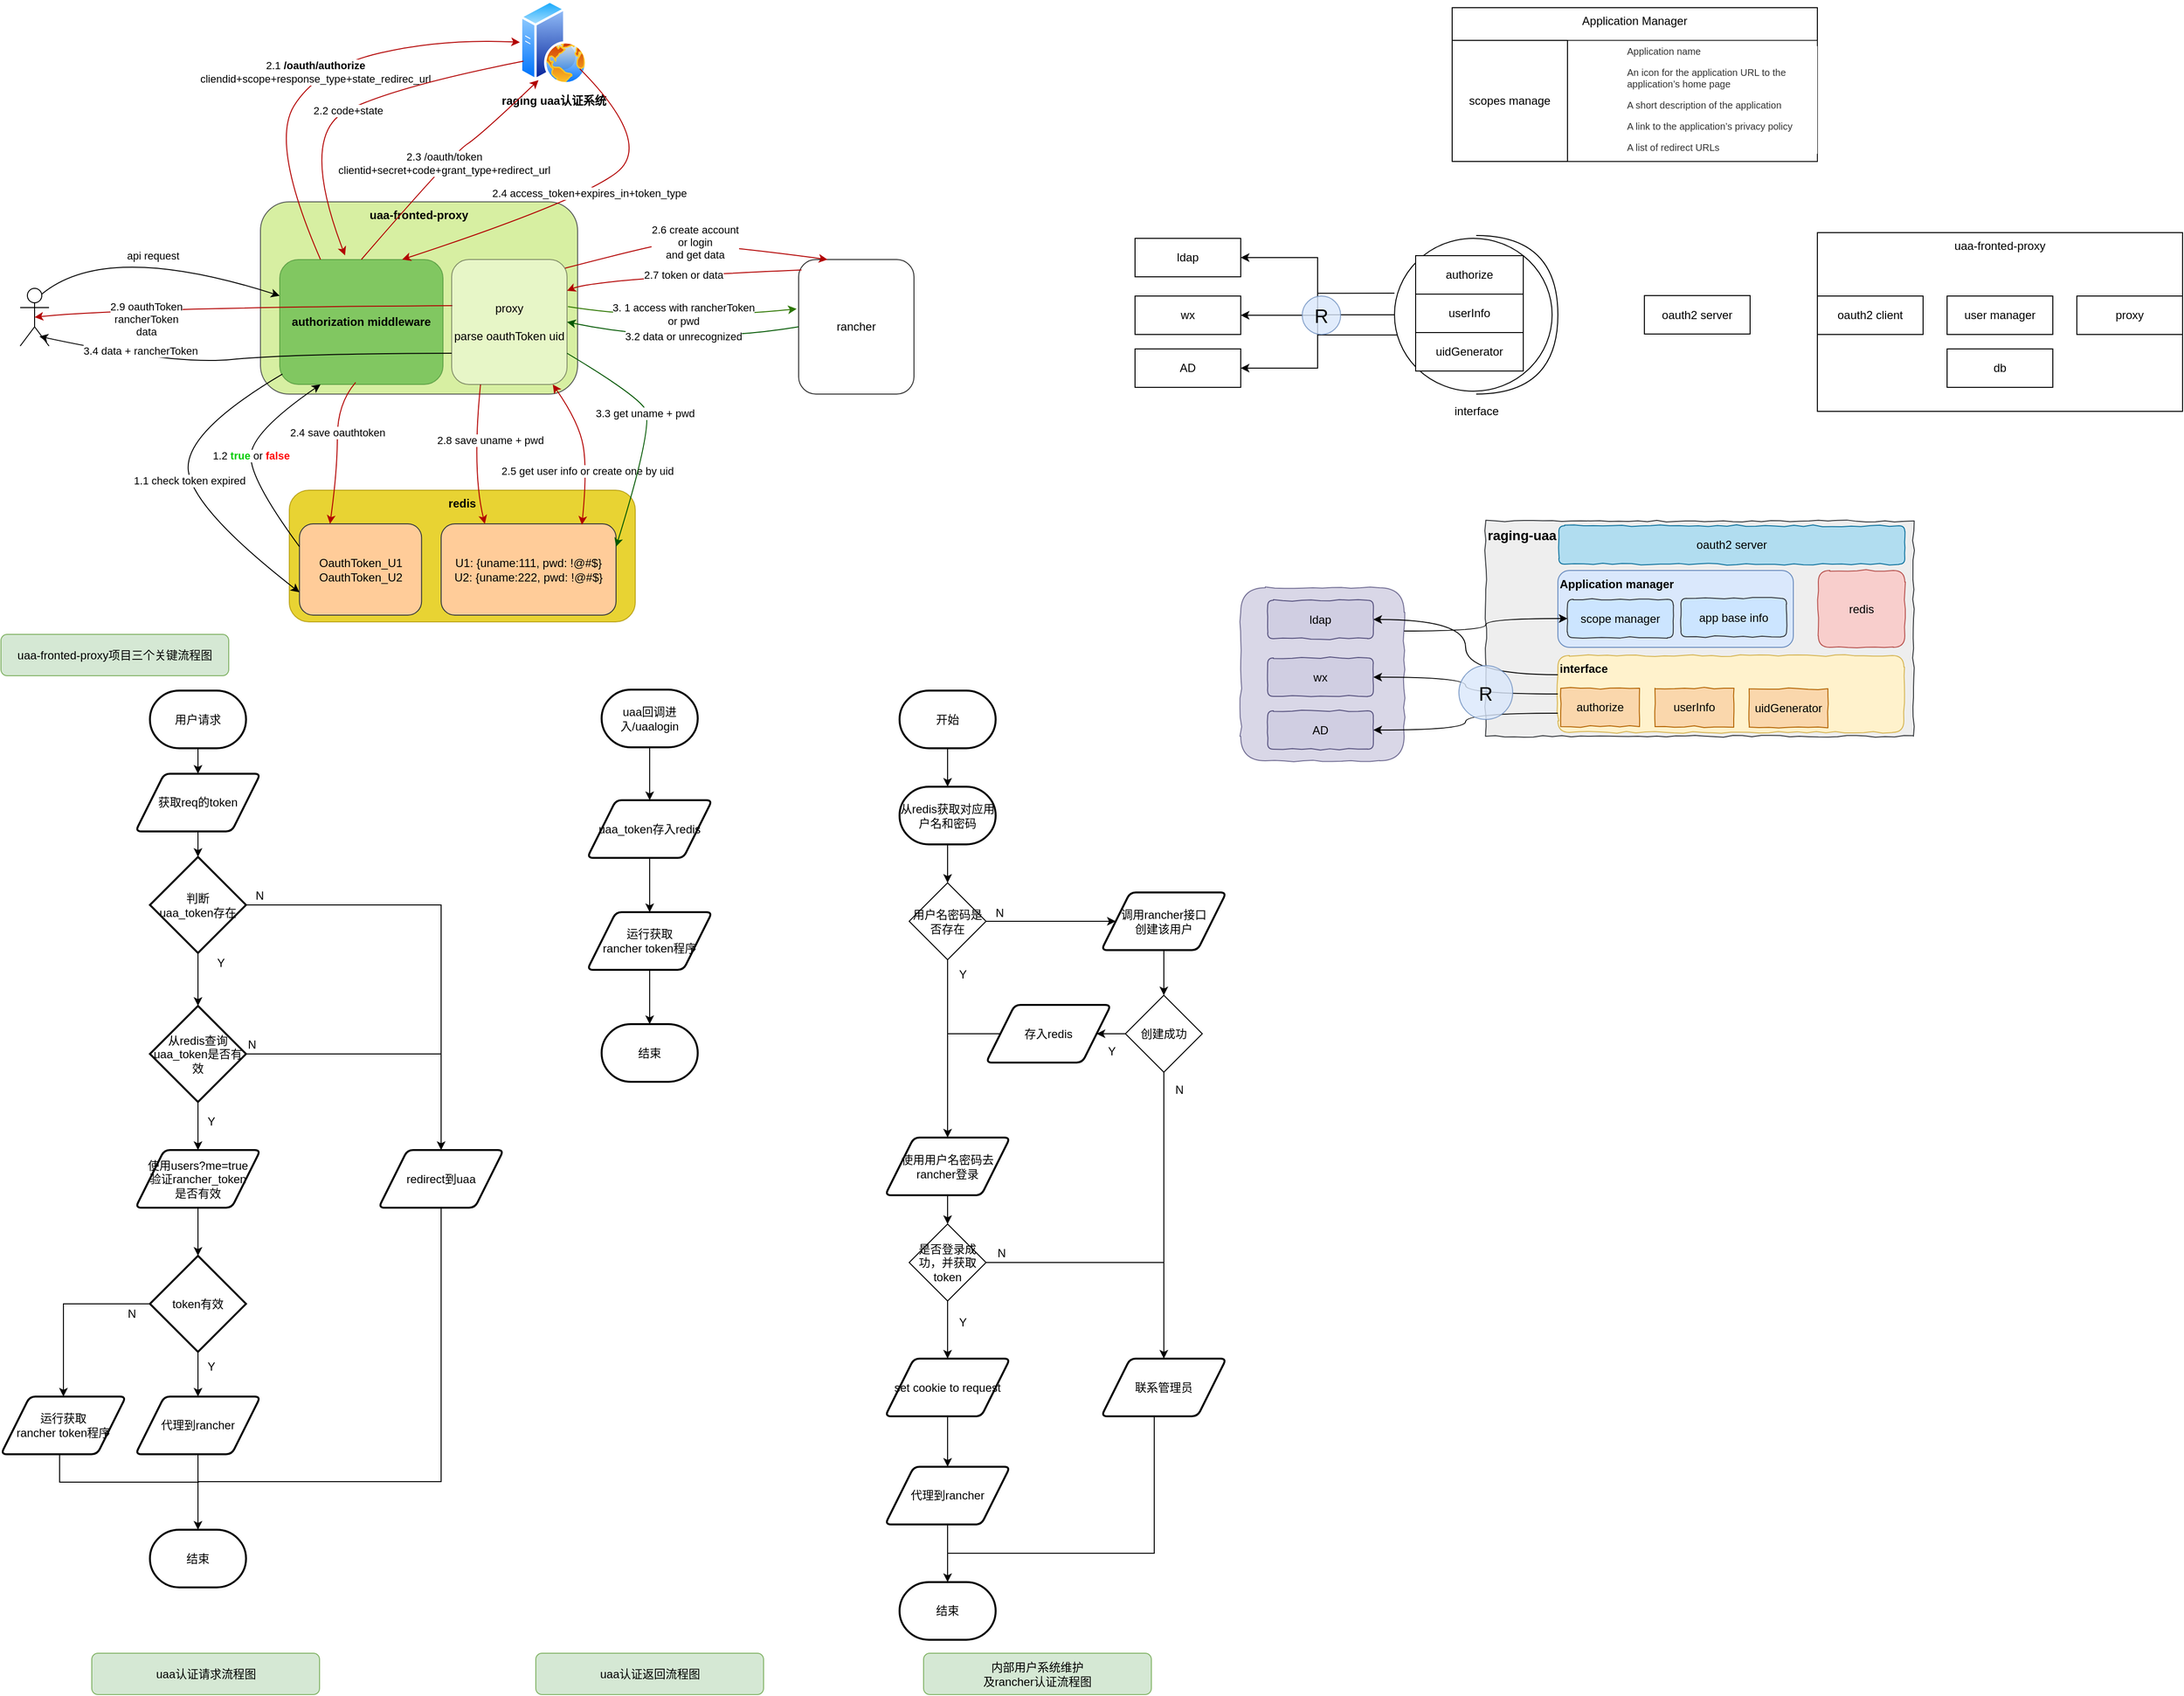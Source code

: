 <mxfile version="12.1.3" type="github" pages="1">
  <diagram id="wU1A7ZqZoi6GiLLCmWU0" name="Page-1">
    <mxGraphModel dx="854" dy="450" grid="1" gridSize="10" guides="1" tooltips="1" connect="1" arrows="1" fold="1" page="1" pageScale="1" pageWidth="1169" pageHeight="827" math="0" shadow="0">
      <root>
        <mxCell id="0"/>
        <mxCell id="1" parent="0"/>
        <mxCell id="mqcAec2xRXexYzDcIC-P-42" value="" style="rounded=1;whiteSpace=wrap;html=1;opacity=80;align=left;fillColor=#d0cee2;strokeColor=#56517e;shadow=0;comic=1;" vertex="1" parent="1">
          <mxGeometry x="1310" y="611.5" width="170" height="180" as="geometry"/>
        </mxCell>
        <mxCell id="mqcAec2xRXexYzDcIC-P-21" value="uaa-fronted-proxy" style="rounded=0;whiteSpace=wrap;html=1;verticalAlign=top;" vertex="1" parent="1">
          <mxGeometry x="1910" y="242" width="380" height="186" as="geometry"/>
        </mxCell>
        <mxCell id="jtTCTWdZy7aRetB8OSgc-1" value="" style="group" parent="1" vertex="1" connectable="0">
          <mxGeometry x="320" y="510" width="360" height="137" as="geometry"/>
        </mxCell>
        <mxCell id="0OA5MnC2VpykpQYva78K-1" value="redis" style="rounded=1;whiteSpace=wrap;html=1;verticalAlign=top;fontStyle=1;fillColor=#e3c800;strokeColor=#B09500;fontColor=#000000;opacity=80;" parent="jtTCTWdZy7aRetB8OSgc-1" vertex="1">
          <mxGeometry width="360" height="137" as="geometry"/>
        </mxCell>
        <mxCell id="0OA5MnC2VpykpQYva78K-2" value="OauthToken_U1&lt;br&gt;OauthToken_U2&lt;br&gt;" style="rounded=1;whiteSpace=wrap;html=1;fillColor=#ffcc99;strokeColor=#36393d;" parent="jtTCTWdZy7aRetB8OSgc-1" vertex="1">
          <mxGeometry x="10.588" y="35" width="127.059" height="95" as="geometry"/>
        </mxCell>
        <mxCell id="0OA5MnC2VpykpQYva78K-3" value="U1: {uname:111, pwd: !@#$}&lt;br&gt;U2: {uname:222, pwd: !@#$}" style="rounded=1;whiteSpace=wrap;html=1;fillColor=#ffcc99;strokeColor=#36393d;" parent="jtTCTWdZy7aRetB8OSgc-1" vertex="1">
          <mxGeometry x="158" y="35" width="182" height="95" as="geometry"/>
        </mxCell>
        <mxCell id="jtTCTWdZy7aRetB8OSgc-2" value="&lt;b&gt;uaa-fronted-proxy&lt;/b&gt;" style="rounded=1;whiteSpace=wrap;html=1;opacity=80;verticalAlign=top;fillColor=#cdeb8b;strokeColor=#36393d;" parent="1" vertex="1">
          <mxGeometry x="290" y="210" width="330" height="200" as="geometry"/>
        </mxCell>
        <mxCell id="jtTCTWdZy7aRetB8OSgc-3" value="rancher" style="rounded=1;whiteSpace=wrap;html=1;fontColor=#000000;opacity=80;" parent="1" vertex="1">
          <mxGeometry x="850" y="270" width="120" height="140" as="geometry"/>
        </mxCell>
        <mxCell id="jtTCTWdZy7aRetB8OSgc-5" value="&lt;b&gt;raging uaa认证系统&lt;/b&gt;" style="aspect=fixed;perimeter=ellipsePerimeter;html=1;align=center;shadow=0;dashed=0;spacingTop=3;image;image=img/lib/active_directory/web_server.svg;" parent="1" vertex="1">
          <mxGeometry x="560" width="70" height="88" as="geometry"/>
        </mxCell>
        <mxCell id="jtTCTWdZy7aRetB8OSgc-6" value="" style="shape=umlActor;verticalLabelPosition=bottom;labelBackgroundColor=#ffffff;verticalAlign=top;html=1;outlineConnect=0;" parent="1" vertex="1">
          <mxGeometry x="40" y="300" width="30" height="60" as="geometry"/>
        </mxCell>
        <mxCell id="jtTCTWdZy7aRetB8OSgc-7" value="&lt;b&gt;authorization middleware&lt;/b&gt;" style="rounded=1;whiteSpace=wrap;html=1;opacity=40;fillColor=#008a00;strokeColor=#005700;fontColor=#000000;verticalAlign=middle;" parent="1" vertex="1">
          <mxGeometry x="310" y="270" width="170" height="130" as="geometry"/>
        </mxCell>
        <mxCell id="jtTCTWdZy7aRetB8OSgc-10" value="2.1 &lt;b&gt;/oauth/authorize&lt;/b&gt;&lt;br&gt;cliendid+scope+response_type+state_redirec_url" style="curved=1;endArrow=classic;html=1;fontColor=#000000;entryX=0;entryY=0.5;entryDx=0;entryDy=0;exitX=0.25;exitY=0;exitDx=0;exitDy=0;fillColor=#e51400;strokeColor=#B20000;" parent="1" source="jtTCTWdZy7aRetB8OSgc-7" target="jtTCTWdZy7aRetB8OSgc-5" edge="1">
          <mxGeometry width="50" height="50" relative="1" as="geometry">
            <mxPoint x="380" y="190" as="sourcePoint"/>
            <mxPoint x="430" y="140" as="targetPoint"/>
            <Array as="points">
              <mxPoint x="300" y="150"/>
              <mxPoint x="350" y="70"/>
              <mxPoint x="480" y="40"/>
            </Array>
          </mxGeometry>
        </mxCell>
        <mxCell id="jtTCTWdZy7aRetB8OSgc-11" value="2.2 code+state" style="curved=1;endArrow=classic;html=1;fontColor=#000000;entryX=0.4;entryY=-0.033;entryDx=0;entryDy=0;entryPerimeter=0;exitX=0;exitY=0.75;exitDx=0;exitDy=0;fillColor=#e51400;strokeColor=#B20000;" parent="1" source="jtTCTWdZy7aRetB8OSgc-5" target="jtTCTWdZy7aRetB8OSgc-7" edge="1">
          <mxGeometry width="50" height="50" relative="1" as="geometry">
            <mxPoint x="455" y="178" as="sourcePoint"/>
            <mxPoint x="505" y="128" as="targetPoint"/>
            <Array as="points">
              <mxPoint x="430" y="90"/>
              <mxPoint x="330" y="140"/>
            </Array>
          </mxGeometry>
        </mxCell>
        <mxCell id="jtTCTWdZy7aRetB8OSgc-12" value="2.3 /oauth/token&lt;br&gt;clientid+secret+code+grant_type+redirect_url" style="curved=1;endArrow=classic;html=1;fontColor=#000000;exitX=0.5;exitY=0;exitDx=0;exitDy=0;entryX=0.25;entryY=1;entryDx=0;entryDy=0;fillColor=#e51400;strokeColor=#B20000;" parent="1" source="jtTCTWdZy7aRetB8OSgc-7" target="jtTCTWdZy7aRetB8OSgc-5" edge="1">
          <mxGeometry width="50" height="50" relative="1" as="geometry">
            <mxPoint x="490" y="210" as="sourcePoint"/>
            <mxPoint x="540" y="160" as="targetPoint"/>
            <Array as="points">
              <mxPoint x="490" y="160"/>
              <mxPoint x="520" y="140"/>
            </Array>
          </mxGeometry>
        </mxCell>
        <mxCell id="jtTCTWdZy7aRetB8OSgc-13" value="2.4 access_token+expires_in+token_type" style="curved=1;endArrow=classic;html=1;fontColor=#000000;entryX=0.75;entryY=0;entryDx=0;entryDy=0;fillColor=#e51400;strokeColor=#B20000;" parent="1" source="jtTCTWdZy7aRetB8OSgc-5" target="jtTCTWdZy7aRetB8OSgc-7" edge="1">
          <mxGeometry x="-0.031" width="50" height="50" relative="1" as="geometry">
            <mxPoint x="650" y="250" as="sourcePoint"/>
            <mxPoint x="700" y="200" as="targetPoint"/>
            <Array as="points">
              <mxPoint x="700" y="150"/>
              <mxPoint x="620" y="210"/>
            </Array>
            <mxPoint as="offset"/>
          </mxGeometry>
        </mxCell>
        <mxCell id="jtTCTWdZy7aRetB8OSgc-14" value="1.1 check token expired" style="curved=1;endArrow=classic;html=1;fontColor=#000000;entryX=0;entryY=0.75;entryDx=0;entryDy=0;exitX=0.017;exitY=0.917;exitDx=0;exitDy=0;exitPerimeter=0;" parent="1" source="jtTCTWdZy7aRetB8OSgc-7" target="0OA5MnC2VpykpQYva78K-2" edge="1">
          <mxGeometry width="50" height="50" relative="1" as="geometry">
            <mxPoint x="310" y="477.5" as="sourcePoint"/>
            <mxPoint x="360" y="427.5" as="targetPoint"/>
            <Array as="points">
              <mxPoint x="210" y="450"/>
              <mxPoint x="220" y="530"/>
            </Array>
          </mxGeometry>
        </mxCell>
        <mxCell id="jtTCTWdZy7aRetB8OSgc-15" value="1.2&lt;b style=&quot;color: rgb(0 , 204 , 0)&quot;&gt; true&lt;/b&gt; or &lt;b&gt;&lt;font color=&quot;#ff0000&quot;&gt;false&lt;/font&gt;&lt;/b&gt;" style="curved=1;endArrow=classic;html=1;fontColor=#000000;entryX=0.25;entryY=1;entryDx=0;entryDy=0;exitX=0;exitY=0.25;exitDx=0;exitDy=0;" parent="1" source="0OA5MnC2VpykpQYva78K-2" target="jtTCTWdZy7aRetB8OSgc-7" edge="1">
          <mxGeometry width="50" height="50" relative="1" as="geometry">
            <mxPoint x="410" y="430" as="sourcePoint"/>
            <mxPoint x="460" y="380" as="targetPoint"/>
            <Array as="points">
              <mxPoint x="280" y="500"/>
              <mxPoint x="280" y="450"/>
            </Array>
          </mxGeometry>
        </mxCell>
        <mxCell id="jtTCTWdZy7aRetB8OSgc-18" value="2.5 get user info or create one by uid" style="curved=1;endArrow=classic;html=1;fontColor=#000000;entryX=0.805;entryY=0.011;entryDx=0;entryDy=0;entryPerimeter=0;fillColor=#e51400;strokeColor=#B20000;startArrow=classic;startFill=1;" parent="1" source="jtTCTWdZy7aRetB8OSgc-27" target="0OA5MnC2VpykpQYva78K-3" edge="1">
          <mxGeometry x="0.274" width="50" height="50" relative="1" as="geometry">
            <mxPoint x="490" y="380" as="sourcePoint"/>
            <mxPoint x="540" y="330" as="targetPoint"/>
            <Array as="points">
              <mxPoint x="622" y="440"/>
              <mxPoint x="630" y="490"/>
            </Array>
            <mxPoint as="offset"/>
          </mxGeometry>
        </mxCell>
        <mxCell id="jtTCTWdZy7aRetB8OSgc-19" value="2.6 create account&lt;br&gt;or login&lt;br&gt;and get data" style="curved=1;endArrow=classic;html=1;fontColor=#000000;entryX=0.25;entryY=0;entryDx=0;entryDy=0;fillColor=#e51400;strokeColor=#B20000;exitX=0.983;exitY=0.069;exitDx=0;exitDy=0;exitPerimeter=0;" parent="1" source="jtTCTWdZy7aRetB8OSgc-27" target="jtTCTWdZy7aRetB8OSgc-3" edge="1">
          <mxGeometry width="50" height="50" relative="1" as="geometry">
            <mxPoint x="610" y="280" as="sourcePoint"/>
            <mxPoint x="609" y="265" as="targetPoint"/>
            <Array as="points">
              <mxPoint x="680" y="260"/>
              <mxPoint x="730" y="250"/>
            </Array>
          </mxGeometry>
        </mxCell>
        <mxCell id="jtTCTWdZy7aRetB8OSgc-21" value="2.8 save uname + pwd" style="curved=1;endArrow=classic;html=1;fontColor=#000000;entryX=0.25;entryY=0;entryDx=0;entryDy=0;exitX=0.25;exitY=1;exitDx=0;exitDy=0;fillColor=#e51400;strokeColor=#B20000;" parent="1" source="jtTCTWdZy7aRetB8OSgc-27" target="0OA5MnC2VpykpQYva78K-3" edge="1">
          <mxGeometry x="-0.165" y="23" width="50" height="50" relative="1" as="geometry">
            <mxPoint x="390" y="395" as="sourcePoint"/>
            <mxPoint x="440" y="345" as="targetPoint"/>
            <Array as="points">
              <mxPoint x="510" y="490"/>
            </Array>
            <mxPoint x="-7" y="-5" as="offset"/>
          </mxGeometry>
        </mxCell>
        <mxCell id="jtTCTWdZy7aRetB8OSgc-22" value="2.4 save oauthtoken" style="curved=1;endArrow=classic;html=1;fontColor=#000000;entryX=0.25;entryY=0;entryDx=0;entryDy=0;exitX=0.465;exitY=0.983;exitDx=0;exitDy=0;exitPerimeter=0;fillColor=#e51400;strokeColor=#B20000;" parent="1" source="jtTCTWdZy7aRetB8OSgc-7" target="0OA5MnC2VpykpQYva78K-2" edge="1">
          <mxGeometry x="-0.236" width="50" height="50" relative="1" as="geometry">
            <mxPoint x="405" y="340" as="sourcePoint"/>
            <mxPoint x="584" y="455" as="targetPoint"/>
            <Array as="points">
              <mxPoint x="370" y="420"/>
              <mxPoint x="370" y="490"/>
            </Array>
            <mxPoint as="offset"/>
          </mxGeometry>
        </mxCell>
        <mxCell id="jtTCTWdZy7aRetB8OSgc-23" value="api request" style="curved=1;endArrow=classic;html=1;fontColor=#000000;exitX=0.75;exitY=0.1;exitDx=0;exitDy=0;exitPerimeter=0;" parent="1" source="jtTCTWdZy7aRetB8OSgc-6" target="jtTCTWdZy7aRetB8OSgc-7" edge="1">
          <mxGeometry width="50" height="50" relative="1" as="geometry">
            <mxPoint x="150" y="295" as="sourcePoint"/>
            <mxPoint x="200" y="245" as="targetPoint"/>
            <Array as="points">
              <mxPoint x="130" y="250"/>
            </Array>
          </mxGeometry>
        </mxCell>
        <mxCell id="jtTCTWdZy7aRetB8OSgc-24" value="2.9 oauthToken&lt;br&gt;rancherToken&lt;br&gt;data" style="curved=1;endArrow=classic;html=1;fontColor=#000000;entryX=0.5;entryY=0.5;entryDx=0;entryDy=0;entryPerimeter=0;fillColor=#e51400;strokeColor=#B20000;exitX=0.008;exitY=0.369;exitDx=0;exitDy=0;exitPerimeter=0;" parent="1" source="jtTCTWdZy7aRetB8OSgc-27" target="jtTCTWdZy7aRetB8OSgc-6" edge="1">
          <mxGeometry x="0.632" y="41" width="50" height="50" relative="1" as="geometry">
            <mxPoint x="150" y="370" as="sourcePoint"/>
            <mxPoint x="200" y="320" as="targetPoint"/>
            <Array as="points">
              <mxPoint x="150" y="320"/>
            </Array>
            <mxPoint x="32" y="-30" as="offset"/>
          </mxGeometry>
        </mxCell>
        <mxCell id="jtTCTWdZy7aRetB8OSgc-25" value="3. 1 access with rancherToken&lt;br&gt;or pwd" style="curved=1;endArrow=classic;html=1;fontColor=#000000;exitX=1.008;exitY=0.377;exitDx=0;exitDy=0;exitPerimeter=0;entryX=-0.017;entryY=0.367;entryDx=0;entryDy=0;entryPerimeter=0;fillColor=#60a917;strokeColor=#2D7600;" parent="1" source="jtTCTWdZy7aRetB8OSgc-27" target="jtTCTWdZy7aRetB8OSgc-3" edge="1">
          <mxGeometry x="0.018" y="6" width="50" height="50" relative="1" as="geometry">
            <mxPoint x="549" y="385" as="sourcePoint"/>
            <mxPoint x="599" y="335" as="targetPoint"/>
            <Array as="points">
              <mxPoint x="710" y="335"/>
            </Array>
            <mxPoint as="offset"/>
          </mxGeometry>
        </mxCell>
        <mxCell id="jtTCTWdZy7aRetB8OSgc-26" value="3.2 data or unrecognized" style="curved=1;endArrow=classic;html=1;fontColor=#000000;entryX=1;entryY=0.5;entryDx=0;entryDy=0;exitX=0;exitY=0.5;exitDx=0;exitDy=0;fillColor=#008a00;strokeColor=#005700;" parent="1" source="jtTCTWdZy7aRetB8OSgc-3" target="jtTCTWdZy7aRetB8OSgc-27" edge="1">
          <mxGeometry x="-0.021" y="-10" width="50" height="50" relative="1" as="geometry">
            <mxPoint x="564" y="400" as="sourcePoint"/>
            <mxPoint x="614" y="350" as="targetPoint"/>
            <Array as="points">
              <mxPoint x="730" y="360"/>
            </Array>
            <mxPoint as="offset"/>
          </mxGeometry>
        </mxCell>
        <mxCell id="jtTCTWdZy7aRetB8OSgc-27" value="proxy&lt;br&gt;&lt;br&gt;parse oauthToken uid" style="rounded=1;whiteSpace=wrap;html=1;fontColor=#000000;opacity=40;" parent="1" vertex="1">
          <mxGeometry x="489" y="270" width="120" height="130" as="geometry"/>
        </mxCell>
        <mxCell id="jtTCTWdZy7aRetB8OSgc-28" value="2.7 token or data" style="curved=1;endArrow=classic;html=1;fontColor=#000000;entryX=1;entryY=0.25;entryDx=0;entryDy=0;exitX=0.025;exitY=0.078;exitDx=0;exitDy=0;fillColor=#e51400;strokeColor=#B20000;exitPerimeter=0;" parent="1" source="jtTCTWdZy7aRetB8OSgc-3" target="jtTCTWdZy7aRetB8OSgc-27" edge="1">
          <mxGeometry width="50" height="50" relative="1" as="geometry">
            <mxPoint x="853" y="327.02" as="sourcePoint"/>
            <mxPoint x="480" y="302.5" as="targetPoint"/>
            <Array as="points">
              <mxPoint x="640" y="290"/>
            </Array>
          </mxGeometry>
        </mxCell>
        <mxCell id="jtTCTWdZy7aRetB8OSgc-30" value="3.3 get uname + pwd" style="curved=1;endArrow=classic;html=1;fontColor=#000000;exitX=1;exitY=0.75;exitDx=0;exitDy=0;entryX=1;entryY=0.25;entryDx=0;entryDy=0;fillColor=#008a00;strokeColor=#005700;" parent="1" source="jtTCTWdZy7aRetB8OSgc-27" target="0OA5MnC2VpykpQYva78K-3" edge="1">
          <mxGeometry x="-0.172" y="-3" width="50" height="50" relative="1" as="geometry">
            <mxPoint x="704.5" y="438" as="sourcePoint"/>
            <mxPoint x="754.5" y="388" as="targetPoint"/>
            <Array as="points">
              <mxPoint x="680" y="410"/>
              <mxPoint x="700" y="440"/>
            </Array>
            <mxPoint as="offset"/>
          </mxGeometry>
        </mxCell>
        <mxCell id="jtTCTWdZy7aRetB8OSgc-31" value="3.4 data + rancherToken" style="curved=1;endArrow=classic;html=1;fontColor=#000000;exitX=0;exitY=0.75;exitDx=0;exitDy=0;entryX=0.667;entryY=0.833;entryDx=0;entryDy=0;entryPerimeter=0;" parent="1" source="jtTCTWdZy7aRetB8OSgc-27" target="jtTCTWdZy7aRetB8OSgc-6" edge="1">
          <mxGeometry x="0.512" y="-7" width="50" height="50" relative="1" as="geometry">
            <mxPoint x="720" y="425" as="sourcePoint"/>
            <mxPoint x="80" y="360" as="targetPoint"/>
            <Array as="points">
              <mxPoint x="320" y="368"/>
              <mxPoint x="200" y="380"/>
            </Array>
            <mxPoint as="offset"/>
          </mxGeometry>
        </mxCell>
        <mxCell id="ZNw0FCCPqXBxDtfS_jLe-9" value="" style="edgeStyle=orthogonalEdgeStyle;rounded=0;orthogonalLoop=1;jettySize=auto;html=1;entryX=0.5;entryY=0;entryDx=0;entryDy=0;" parent="1" source="ZNw0FCCPqXBxDtfS_jLe-5" target="ZNw0FCCPqXBxDtfS_jLe-131" edge="1">
          <mxGeometry relative="1" as="geometry">
            <mxPoint x="225" y="1201.5" as="targetPoint"/>
          </mxGeometry>
        </mxCell>
        <mxCell id="ZNw0FCCPqXBxDtfS_jLe-136" value="" style="edgeStyle=orthogonalEdgeStyle;rounded=0;orthogonalLoop=1;jettySize=auto;html=1;startArrow=none;startFill=0;endArrow=none;endFill=0;" parent="1" edge="1">
          <mxGeometry relative="1" as="geometry">
            <mxPoint x="270" y="1096.5" as="sourcePoint"/>
            <mxPoint x="478" y="1096.5" as="targetPoint"/>
          </mxGeometry>
        </mxCell>
        <mxCell id="ZNw0FCCPqXBxDtfS_jLe-5" value="从redis查询uaa_token是否有效" style="strokeWidth=2;html=1;shape=mxgraph.flowchart.decision;whiteSpace=wrap;" parent="1" vertex="1">
          <mxGeometry x="175" y="1046.5" width="100" height="100" as="geometry"/>
        </mxCell>
        <mxCell id="ZNw0FCCPqXBxDtfS_jLe-14" value="" style="edgeStyle=orthogonalEdgeStyle;rounded=0;orthogonalLoop=1;jettySize=auto;html=1;" parent="1" source="ZNw0FCCPqXBxDtfS_jLe-12" target="MsyxyNkL6-CA4OaowcqU-8" edge="1">
          <mxGeometry relative="1" as="geometry">
            <mxPoint x="225" y="1461.5" as="targetPoint"/>
          </mxGeometry>
        </mxCell>
        <mxCell id="MsyxyNkL6-CA4OaowcqU-12" value="" style="edgeStyle=orthogonalEdgeStyle;rounded=0;orthogonalLoop=1;jettySize=auto;html=1;" parent="1" source="ZNw0FCCPqXBxDtfS_jLe-12" target="MsyxyNkL6-CA4OaowcqU-11" edge="1">
          <mxGeometry relative="1" as="geometry"/>
        </mxCell>
        <mxCell id="ZNw0FCCPqXBxDtfS_jLe-12" value="token有效" style="strokeWidth=2;html=1;shape=mxgraph.flowchart.decision;whiteSpace=wrap;" parent="1" vertex="1">
          <mxGeometry x="175" y="1306.5" width="100" height="100" as="geometry"/>
        </mxCell>
        <mxCell id="ZNw0FCCPqXBxDtfS_jLe-67" style="edgeStyle=orthogonalEdgeStyle;rounded=0;orthogonalLoop=1;jettySize=auto;html=1;entryX=0.5;entryY=0;entryDx=0;entryDy=0;entryPerimeter=0;" parent="1" source="MsyxyNkL6-CA4OaowcqU-8" target="ZNw0FCCPqXBxDtfS_jLe-66" edge="1">
          <mxGeometry relative="1" as="geometry">
            <mxPoint x="225" y="1521.5" as="sourcePoint"/>
          </mxGeometry>
        </mxCell>
        <mxCell id="MsyxyNkL6-CA4OaowcqU-6" value="" style="edgeStyle=orthogonalEdgeStyle;rounded=0;orthogonalLoop=1;jettySize=auto;html=1;" parent="1" source="ZNw0FCCPqXBxDtfS_jLe-63" target="MsyxyNkL6-CA4OaowcqU-3" edge="1">
          <mxGeometry relative="1" as="geometry"/>
        </mxCell>
        <mxCell id="ZNw0FCCPqXBxDtfS_jLe-63" value="用户请求" style="strokeWidth=2;html=1;shape=mxgraph.flowchart.terminator;whiteSpace=wrap;" parent="1" vertex="1">
          <mxGeometry x="175" y="718.5" width="100" height="60" as="geometry"/>
        </mxCell>
        <mxCell id="ZNw0FCCPqXBxDtfS_jLe-66" value="结束" style="strokeWidth=2;html=1;shape=mxgraph.flowchart.terminator;whiteSpace=wrap;" parent="1" vertex="1">
          <mxGeometry x="175" y="1591.5" width="100" height="60" as="geometry"/>
        </mxCell>
        <mxCell id="ZNw0FCCPqXBxDtfS_jLe-74" value="" style="edgeStyle=orthogonalEdgeStyle;rounded=0;orthogonalLoop=1;jettySize=auto;html=1;" parent="1" source="ZNw0FCCPqXBxDtfS_jLe-72" target="ZNw0FCCPqXBxDtfS_jLe-5" edge="1">
          <mxGeometry relative="1" as="geometry"/>
        </mxCell>
        <mxCell id="ZNw0FCCPqXBxDtfS_jLe-78" style="edgeStyle=orthogonalEdgeStyle;rounded=0;orthogonalLoop=1;jettySize=auto;html=1;entryX=0.5;entryY=0;entryDx=0;entryDy=0;" parent="1" source="ZNw0FCCPqXBxDtfS_jLe-72" target="ZNw0FCCPqXBxDtfS_jLe-128" edge="1">
          <mxGeometry relative="1" as="geometry">
            <mxPoint x="443" y="971.5" as="targetPoint"/>
          </mxGeometry>
        </mxCell>
        <mxCell id="ZNw0FCCPqXBxDtfS_jLe-72" value="判断&lt;br&gt;uaa_token存在" style="strokeWidth=2;html=1;shape=mxgraph.flowchart.decision;whiteSpace=wrap;" parent="1" vertex="1">
          <mxGeometry x="175" y="891.5" width="100" height="100" as="geometry"/>
        </mxCell>
        <mxCell id="ZNw0FCCPqXBxDtfS_jLe-75" value="Y" style="text;html=1;resizable=0;points=[];autosize=1;align=left;verticalAlign=top;spacingTop=-4;" parent="1" vertex="1">
          <mxGeometry x="243" y="991.5" width="20" height="20" as="geometry"/>
        </mxCell>
        <mxCell id="ZNw0FCCPqXBxDtfS_jLe-85" value="" style="edgeStyle=orthogonalEdgeStyle;rounded=0;orthogonalLoop=1;jettySize=auto;html=1;endArrow=classic;endFill=1;startArrow=none;startFill=0;entryX=0.5;entryY=0;entryDx=0;entryDy=0;" parent="1" source="ZNw0FCCPqXBxDtfS_jLe-83" target="ZNw0FCCPqXBxDtfS_jLe-94" edge="1">
          <mxGeometry relative="1" as="geometry">
            <mxPoint x="695" y="857.5" as="targetPoint"/>
          </mxGeometry>
        </mxCell>
        <mxCell id="ZNw0FCCPqXBxDtfS_jLe-83" value="uaa回调进入/uaalogin" style="strokeWidth=2;html=1;shape=mxgraph.flowchart.terminator;whiteSpace=wrap;" parent="1" vertex="1">
          <mxGeometry x="645" y="717.5" width="100" height="60" as="geometry"/>
        </mxCell>
        <mxCell id="ZNw0FCCPqXBxDtfS_jLe-89" value="" style="edgeStyle=orthogonalEdgeStyle;rounded=0;orthogonalLoop=1;jettySize=auto;html=1;startArrow=none;startFill=0;endArrow=classic;endFill=1;" parent="1" source="ZNw0FCCPqXBxDtfS_jLe-86" target="ZNw0FCCPqXBxDtfS_jLe-90" edge="1">
          <mxGeometry relative="1" as="geometry">
            <mxPoint x="1005" y="958.5" as="targetPoint"/>
          </mxGeometry>
        </mxCell>
        <mxCell id="ZNw0FCCPqXBxDtfS_jLe-86" value="从redis获取对应用户名和密码" style="strokeWidth=2;html=1;shape=mxgraph.flowchart.terminator;whiteSpace=wrap;" parent="1" vertex="1">
          <mxGeometry x="955" y="818.5" width="100" height="60" as="geometry"/>
        </mxCell>
        <mxCell id="ZNw0FCCPqXBxDtfS_jLe-92" value="" style="edgeStyle=orthogonalEdgeStyle;rounded=0;orthogonalLoop=1;jettySize=auto;html=1;startArrow=none;startFill=0;endArrow=classic;endFill=1;entryX=0;entryY=0.5;entryDx=0;entryDy=0;" parent="1" source="ZNw0FCCPqXBxDtfS_jLe-90" target="ZNw0FCCPqXBxDtfS_jLe-95" edge="1">
          <mxGeometry relative="1" as="geometry">
            <mxPoint x="1135" y="983.5" as="targetPoint"/>
          </mxGeometry>
        </mxCell>
        <mxCell id="ZNw0FCCPqXBxDtfS_jLe-101" value="" style="edgeStyle=orthogonalEdgeStyle;rounded=0;orthogonalLoop=1;jettySize=auto;html=1;startArrow=none;startFill=0;endArrow=classic;endFill=1;movable=0;resizable=0;rotatable=0;deletable=0;editable=0;connectable=0;entryX=0.5;entryY=0;entryDx=0;entryDy=0;" parent="1" source="ZNw0FCCPqXBxDtfS_jLe-90" target="ZNw0FCCPqXBxDtfS_jLe-119" edge="1">
          <mxGeometry relative="1" as="geometry">
            <mxPoint x="1680" y="1450" as="targetPoint"/>
          </mxGeometry>
        </mxCell>
        <mxCell id="ZNw0FCCPqXBxDtfS_jLe-90" value="用户名密码是否存在" style="rhombus;whiteSpace=wrap;html=1;" parent="1" vertex="1">
          <mxGeometry x="965" y="918.5" width="80" height="80" as="geometry"/>
        </mxCell>
        <mxCell id="ZNw0FCCPqXBxDtfS_jLe-108" value="" style="edgeStyle=orthogonalEdgeStyle;rounded=0;orthogonalLoop=1;jettySize=auto;html=1;startArrow=none;startFill=0;endArrow=classic;endFill=1;entryX=0.5;entryY=0;entryDx=0;entryDy=0;" parent="1" source="ZNw0FCCPqXBxDtfS_jLe-100" target="ZNw0FCCPqXBxDtfS_jLe-124" edge="1">
          <mxGeometry relative="1" as="geometry">
            <mxPoint x="1005" y="1416.5" as="targetPoint"/>
          </mxGeometry>
        </mxCell>
        <mxCell id="ZNw0FCCPqXBxDtfS_jLe-116" value="" style="edgeStyle=orthogonalEdgeStyle;rounded=0;orthogonalLoop=1;jettySize=auto;html=1;startArrow=none;startFill=0;endArrow=classic;endFill=1;entryX=0.5;entryY=0;entryDx=0;entryDy=0;" parent="1" source="ZNw0FCCPqXBxDtfS_jLe-100" target="ZNw0FCCPqXBxDtfS_jLe-126" edge="1">
          <mxGeometry relative="1" as="geometry">
            <mxPoint x="1135" y="1526.5" as="targetPoint"/>
          </mxGeometry>
        </mxCell>
        <mxCell id="ZNw0FCCPqXBxDtfS_jLe-100" value="是否登录成功，并获取token" style="rhombus;whiteSpace=wrap;html=1;" parent="1" vertex="1">
          <mxGeometry x="965" y="1273.5" width="80" height="80" as="geometry"/>
        </mxCell>
        <mxCell id="MsyxyNkL6-CA4OaowcqU-16" value="" style="edgeStyle=orthogonalEdgeStyle;rounded=0;orthogonalLoop=1;jettySize=auto;html=1;endArrow=classic;endFill=1;" parent="1" source="ZNw0FCCPqXBxDtfS_jLe-94" target="MsyxyNkL6-CA4OaowcqU-15" edge="1">
          <mxGeometry relative="1" as="geometry"/>
        </mxCell>
        <mxCell id="ZNw0FCCPqXBxDtfS_jLe-94" value="uaa_token存入redis" style="shape=parallelogram;html=1;strokeWidth=2;perimeter=parallelogramPerimeter;whiteSpace=wrap;rounded=1;arcSize=12;size=0.23;" parent="1" vertex="1">
          <mxGeometry x="630" y="832.5" width="130" height="60" as="geometry"/>
        </mxCell>
        <mxCell id="sy4YX7AeFQuPvRJ4Ls3s-3" value="" style="edgeStyle=none;orthogonalLoop=1;jettySize=auto;html=1;endArrow=classic;endFill=1;" parent="1" source="ZNw0FCCPqXBxDtfS_jLe-95" target="sy4YX7AeFQuPvRJ4Ls3s-2" edge="1">
          <mxGeometry relative="1" as="geometry"/>
        </mxCell>
        <mxCell id="ZNw0FCCPqXBxDtfS_jLe-95" value="调用rancher接口&lt;br&gt;创建该用户" style="shape=parallelogram;html=1;strokeWidth=2;perimeter=parallelogramPerimeter;whiteSpace=wrap;rounded=1;arcSize=12;size=0.23;" parent="1" vertex="1">
          <mxGeometry x="1165" y="928.5" width="130" height="60" as="geometry"/>
        </mxCell>
        <mxCell id="ZNw0FCCPqXBxDtfS_jLe-96" value="N" style="text;html=1;resizable=0;points=[];autosize=1;align=left;verticalAlign=top;spacingTop=-4;" parent="1" vertex="1">
          <mxGeometry x="1053" y="939.5" width="20" height="20" as="geometry"/>
        </mxCell>
        <mxCell id="sy4YX7AeFQuPvRJ4Ls3s-25" style="edgeStyle=orthogonalEdgeStyle;rounded=0;orthogonalLoop=1;jettySize=auto;html=1;endArrow=none;endFill=0;endSize=6;strokeWidth=1;" parent="1" edge="1">
          <mxGeometry relative="1" as="geometry">
            <mxPoint x="1005" y="1075.5" as="targetPoint"/>
            <mxPoint x="1064.95" y="1075.5" as="sourcePoint"/>
          </mxGeometry>
        </mxCell>
        <mxCell id="ZNw0FCCPqXBxDtfS_jLe-97" value="存入redis" style="shape=parallelogram;html=1;strokeWidth=2;perimeter=parallelogramPerimeter;whiteSpace=wrap;rounded=1;arcSize=12;size=0.23;" parent="1" vertex="1">
          <mxGeometry x="1045" y="1045.5" width="130" height="60" as="geometry"/>
        </mxCell>
        <mxCell id="ZNw0FCCPqXBxDtfS_jLe-102" value="Y" style="text;html=1;resizable=0;points=[];autosize=1;align=left;verticalAlign=top;spacingTop=-4;" parent="1" vertex="1">
          <mxGeometry x="1015" y="1003.5" width="20" height="20" as="geometry"/>
        </mxCell>
        <mxCell id="ZNw0FCCPqXBxDtfS_jLe-109" value="Y" style="text;html=1;resizable=0;points=[];autosize=1;align=left;verticalAlign=top;spacingTop=-4;" parent="1" vertex="1">
          <mxGeometry x="1015" y="1366" width="20" height="20" as="geometry"/>
        </mxCell>
        <mxCell id="ZNw0FCCPqXBxDtfS_jLe-112" value="" style="edgeStyle=orthogonalEdgeStyle;rounded=0;orthogonalLoop=1;jettySize=auto;html=1;startArrow=none;startFill=0;endArrow=classic;endFill=1;exitX=0.5;exitY=1;exitDx=0;exitDy=0;entryX=0.5;entryY=0;entryDx=0;entryDy=0;" parent="1" source="ZNw0FCCPqXBxDtfS_jLe-124" target="ZNw0FCCPqXBxDtfS_jLe-125" edge="1">
          <mxGeometry relative="1" as="geometry">
            <mxPoint x="1005" y="1476" as="sourcePoint"/>
            <mxPoint x="935" y="1553.5" as="targetPoint"/>
          </mxGeometry>
        </mxCell>
        <mxCell id="ZNw0FCCPqXBxDtfS_jLe-114" value="" style="edgeStyle=orthogonalEdgeStyle;rounded=0;orthogonalLoop=1;jettySize=auto;html=1;startArrow=none;startFill=0;endArrow=classic;endFill=1;exitX=0.5;exitY=1;exitDx=0;exitDy=0;" parent="1" source="ZNw0FCCPqXBxDtfS_jLe-125" target="ZNw0FCCPqXBxDtfS_jLe-113" edge="1">
          <mxGeometry relative="1" as="geometry">
            <mxPoint x="1005" y="1586" as="sourcePoint"/>
          </mxGeometry>
        </mxCell>
        <mxCell id="ZNw0FCCPqXBxDtfS_jLe-113" value="结束" style="strokeWidth=2;html=1;shape=mxgraph.flowchart.terminator;whiteSpace=wrap;" parent="1" vertex="1">
          <mxGeometry x="955" y="1646" width="100" height="60" as="geometry"/>
        </mxCell>
        <mxCell id="ZNw0FCCPqXBxDtfS_jLe-118" style="edgeStyle=orthogonalEdgeStyle;rounded=0;orthogonalLoop=1;jettySize=auto;html=1;startArrow=none;startFill=0;endArrow=none;endFill=0;exitX=0.5;exitY=1;exitDx=0;exitDy=0;" parent="1" source="ZNw0FCCPqXBxDtfS_jLe-126" edge="1">
          <mxGeometry relative="1" as="geometry">
            <mxPoint x="1005" y="1616" as="targetPoint"/>
            <mxPoint x="1135" y="1586" as="sourcePoint"/>
            <Array as="points">
              <mxPoint x="1220" y="1616.5"/>
            </Array>
          </mxGeometry>
        </mxCell>
        <mxCell id="ZNw0FCCPqXBxDtfS_jLe-122" value="" style="edgeStyle=orthogonalEdgeStyle;rounded=0;orthogonalLoop=1;jettySize=auto;html=1;startArrow=none;startFill=0;endArrow=classic;endFill=1;" parent="1" source="ZNw0FCCPqXBxDtfS_jLe-119" target="ZNw0FCCPqXBxDtfS_jLe-100" edge="1">
          <mxGeometry relative="1" as="geometry"/>
        </mxCell>
        <mxCell id="ZNw0FCCPqXBxDtfS_jLe-119" value="使用用户名密码去rancher登录" style="shape=parallelogram;html=1;strokeWidth=2;perimeter=parallelogramPerimeter;whiteSpace=wrap;rounded=1;arcSize=12;size=0.23;" parent="1" vertex="1">
          <mxGeometry x="940" y="1183.5" width="130" height="60" as="geometry"/>
        </mxCell>
        <mxCell id="ZNw0FCCPqXBxDtfS_jLe-123" value="N" style="text;html=1;resizable=0;points=[];autosize=1;align=left;verticalAlign=top;spacingTop=-4;" parent="1" vertex="1">
          <mxGeometry x="1055" y="1293.5" width="20" height="20" as="geometry"/>
        </mxCell>
        <mxCell id="ZNw0FCCPqXBxDtfS_jLe-124" value="set cookie to request" style="shape=parallelogram;html=1;strokeWidth=2;perimeter=parallelogramPerimeter;whiteSpace=wrap;rounded=1;arcSize=12;size=0.23;" parent="1" vertex="1">
          <mxGeometry x="940" y="1413.5" width="130" height="60" as="geometry"/>
        </mxCell>
        <mxCell id="ZNw0FCCPqXBxDtfS_jLe-125" value="代理到rancher" style="shape=parallelogram;html=1;strokeWidth=2;perimeter=parallelogramPerimeter;whiteSpace=wrap;rounded=1;arcSize=12;size=0.23;" parent="1" vertex="1">
          <mxGeometry x="940" y="1526" width="130" height="60" as="geometry"/>
        </mxCell>
        <mxCell id="ZNw0FCCPqXBxDtfS_jLe-126" value="联系管理员" style="shape=parallelogram;html=1;strokeWidth=2;perimeter=parallelogramPerimeter;whiteSpace=wrap;rounded=1;arcSize=12;size=0.23;" parent="1" vertex="1">
          <mxGeometry x="1165" y="1413.5" width="130" height="60" as="geometry"/>
        </mxCell>
        <mxCell id="ZNw0FCCPqXBxDtfS_jLe-127" value="N" style="text;html=1;resizable=0;points=[];autosize=1;align=left;verticalAlign=top;spacingTop=-4;" parent="1" vertex="1">
          <mxGeometry x="283" y="921.5" width="20" height="20" as="geometry"/>
        </mxCell>
        <mxCell id="ZNw0FCCPqXBxDtfS_jLe-129" style="edgeStyle=orthogonalEdgeStyle;rounded=0;orthogonalLoop=1;jettySize=auto;html=1;startArrow=none;startFill=0;endArrow=none;endFill=0;exitX=0.5;exitY=1;exitDx=0;exitDy=0;" parent="1" source="ZNw0FCCPqXBxDtfS_jLe-128" edge="1">
          <mxGeometry relative="1" as="geometry">
            <mxPoint x="225" y="1541.5" as="targetPoint"/>
            <mxPoint x="483" y="1241.5" as="sourcePoint"/>
            <Array as="points">
              <mxPoint x="478" y="1541.5"/>
            </Array>
          </mxGeometry>
        </mxCell>
        <mxCell id="ZNw0FCCPqXBxDtfS_jLe-128" value="redirect到uaa" style="shape=parallelogram;html=1;strokeWidth=2;perimeter=parallelogramPerimeter;whiteSpace=wrap;rounded=1;arcSize=12;size=0.23;" parent="1" vertex="1">
          <mxGeometry x="413" y="1196.5" width="130" height="60" as="geometry"/>
        </mxCell>
        <mxCell id="ZNw0FCCPqXBxDtfS_jLe-130" value="Y" style="text;html=1;resizable=0;points=[];autosize=1;align=left;verticalAlign=top;spacingTop=-4;" parent="1" vertex="1">
          <mxGeometry x="233" y="1156.5" width="20" height="20" as="geometry"/>
        </mxCell>
        <mxCell id="ZNw0FCCPqXBxDtfS_jLe-132" value="" style="edgeStyle=orthogonalEdgeStyle;rounded=0;orthogonalLoop=1;jettySize=auto;html=1;startArrow=none;startFill=0;endArrow=classic;endFill=1;" parent="1" source="ZNw0FCCPqXBxDtfS_jLe-131" target="ZNw0FCCPqXBxDtfS_jLe-12" edge="1">
          <mxGeometry relative="1" as="geometry"/>
        </mxCell>
        <mxCell id="ZNw0FCCPqXBxDtfS_jLe-131" value="使用users?me=true&lt;br&gt;验证rancher_token&lt;br&gt;是否有效" style="shape=parallelogram;html=1;strokeWidth=2;perimeter=parallelogramPerimeter;whiteSpace=wrap;rounded=1;arcSize=12;size=0.23;" parent="1" vertex="1">
          <mxGeometry x="160" y="1196.5" width="130" height="60" as="geometry"/>
        </mxCell>
        <mxCell id="ZNw0FCCPqXBxDtfS_jLe-133" value="Y" style="text;html=1;resizable=0;points=[];autosize=1;align=left;verticalAlign=top;spacingTop=-4;" parent="1" vertex="1">
          <mxGeometry x="233" y="1411.5" width="20" height="20" as="geometry"/>
        </mxCell>
        <mxCell id="ZNw0FCCPqXBxDtfS_jLe-137" value="N" style="text;html=1;resizable=0;points=[];autosize=1;align=left;verticalAlign=top;spacingTop=-4;" parent="1" vertex="1">
          <mxGeometry x="275" y="1076.5" width="20" height="20" as="geometry"/>
        </mxCell>
        <mxCell id="sy4YX7AeFQuPvRJ4Ls3s-20" style="edgeStyle=orthogonalEdgeStyle;rounded=0;orthogonalLoop=1;jettySize=auto;html=1;endArrow=none;endFill=0;endSize=6;strokeWidth=1;" parent="1" source="sy4YX7AeFQuPvRJ4Ls3s-2" edge="1">
          <mxGeometry relative="1" as="geometry">
            <mxPoint x="1230" y="1313.5" as="targetPoint"/>
          </mxGeometry>
        </mxCell>
        <mxCell id="sy4YX7AeFQuPvRJ4Ls3s-22" style="edgeStyle=orthogonalEdgeStyle;rounded=0;orthogonalLoop=1;jettySize=auto;html=1;entryX=1;entryY=0.5;entryDx=0;entryDy=0;endArrow=classic;endFill=1;endSize=6;strokeWidth=1;" parent="1" source="sy4YX7AeFQuPvRJ4Ls3s-2" target="ZNw0FCCPqXBxDtfS_jLe-97" edge="1">
          <mxGeometry relative="1" as="geometry"/>
        </mxCell>
        <mxCell id="sy4YX7AeFQuPvRJ4Ls3s-2" value="创建成功" style="rhombus;whiteSpace=wrap;html=1;" parent="1" vertex="1">
          <mxGeometry x="1190" y="1035.5" width="80" height="80" as="geometry"/>
        </mxCell>
        <mxCell id="sy4YX7AeFQuPvRJ4Ls3s-17" value="N" style="text;html=1;resizable=0;points=[];autosize=1;align=left;verticalAlign=top;spacingTop=-4;" parent="1" vertex="1">
          <mxGeometry x="1240" y="1123.5" width="20" height="20" as="geometry"/>
        </mxCell>
        <mxCell id="sy4YX7AeFQuPvRJ4Ls3s-24" value="Y" style="text;html=1;resizable=0;points=[];autosize=1;align=left;verticalAlign=top;spacingTop=-4;" parent="1" vertex="1">
          <mxGeometry x="1170" y="1083.5" width="20" height="20" as="geometry"/>
        </mxCell>
        <mxCell id="MsyxyNkL6-CA4OaowcqU-2" value="" style="edgeStyle=orthogonalEdgeStyle;rounded=0;orthogonalLoop=1;jettySize=auto;html=1;" parent="1" source="MsyxyNkL6-CA4OaowcqU-1" target="ZNw0FCCPqXBxDtfS_jLe-86" edge="1">
          <mxGeometry relative="1" as="geometry"/>
        </mxCell>
        <mxCell id="MsyxyNkL6-CA4OaowcqU-1" value="开始" style="strokeWidth=2;html=1;shape=mxgraph.flowchart.terminator;whiteSpace=wrap;" parent="1" vertex="1">
          <mxGeometry x="955" y="718.5" width="100" height="60" as="geometry"/>
        </mxCell>
        <mxCell id="MsyxyNkL6-CA4OaowcqU-7" value="" style="edgeStyle=orthogonalEdgeStyle;rounded=0;orthogonalLoop=1;jettySize=auto;html=1;" parent="1" source="MsyxyNkL6-CA4OaowcqU-3" target="ZNw0FCCPqXBxDtfS_jLe-72" edge="1">
          <mxGeometry relative="1" as="geometry"/>
        </mxCell>
        <mxCell id="MsyxyNkL6-CA4OaowcqU-3" value="获取req的token" style="shape=parallelogram;html=1;strokeWidth=2;perimeter=parallelogramPerimeter;whiteSpace=wrap;rounded=1;arcSize=12;size=0.23;" parent="1" vertex="1">
          <mxGeometry x="160" y="805" width="130" height="60" as="geometry"/>
        </mxCell>
        <mxCell id="MsyxyNkL6-CA4OaowcqU-8" value="代理到rancher" style="shape=parallelogram;html=1;strokeWidth=2;perimeter=parallelogramPerimeter;whiteSpace=wrap;rounded=1;arcSize=12;size=0.23;" parent="1" vertex="1">
          <mxGeometry x="160" y="1453" width="130" height="60" as="geometry"/>
        </mxCell>
        <mxCell id="MsyxyNkL6-CA4OaowcqU-14" style="edgeStyle=orthogonalEdgeStyle;rounded=0;orthogonalLoop=1;jettySize=auto;html=1;endArrow=none;endFill=0;" parent="1" source="MsyxyNkL6-CA4OaowcqU-11" edge="1">
          <mxGeometry relative="1" as="geometry">
            <mxPoint x="226" y="1542" as="targetPoint"/>
            <mxPoint x="81" y="1522" as="sourcePoint"/>
            <Array as="points">
              <mxPoint x="81" y="1542"/>
            </Array>
          </mxGeometry>
        </mxCell>
        <mxCell id="MsyxyNkL6-CA4OaowcqU-11" value="运行获取&lt;br&gt;rancher token程序" style="shape=parallelogram;html=1;strokeWidth=2;perimeter=parallelogramPerimeter;whiteSpace=wrap;rounded=1;arcSize=12;size=0.23;" parent="1" vertex="1">
          <mxGeometry x="20" y="1453" width="130" height="60" as="geometry"/>
        </mxCell>
        <mxCell id="MsyxyNkL6-CA4OaowcqU-18" value="" style="edgeStyle=orthogonalEdgeStyle;rounded=0;orthogonalLoop=1;jettySize=auto;html=1;endArrow=classic;endFill=1;" parent="1" source="MsyxyNkL6-CA4OaowcqU-15" target="MsyxyNkL6-CA4OaowcqU-17" edge="1">
          <mxGeometry relative="1" as="geometry"/>
        </mxCell>
        <mxCell id="MsyxyNkL6-CA4OaowcqU-15" value="运行获取&lt;br&gt;rancher token程序" style="shape=parallelogram;html=1;strokeWidth=2;perimeter=parallelogramPerimeter;whiteSpace=wrap;rounded=1;arcSize=12;size=0.23;" parent="1" vertex="1">
          <mxGeometry x="630" y="949" width="130" height="60" as="geometry"/>
        </mxCell>
        <mxCell id="MsyxyNkL6-CA4OaowcqU-17" value="结束" style="strokeWidth=2;html=1;shape=mxgraph.flowchart.terminator;whiteSpace=wrap;" parent="1" vertex="1">
          <mxGeometry x="645" y="1065.5" width="100" height="60" as="geometry"/>
        </mxCell>
        <mxCell id="MsyxyNkL6-CA4OaowcqU-19" value="N" style="text;html=1;resizable=0;points=[];autosize=1;align=left;verticalAlign=top;spacingTop=-4;" parent="1" vertex="1">
          <mxGeometry x="150" y="1356.5" width="20" height="20" as="geometry"/>
        </mxCell>
        <mxCell id="hCNxOuC789azjIY-TEfo-1" value="uaa认证请求流程图" style="rounded=1;whiteSpace=wrap;html=1;fillColor=#d5e8d4;strokeColor=#82b366;" parent="1" vertex="1">
          <mxGeometry x="114.5" y="1720" width="237" height="43" as="geometry"/>
        </mxCell>
        <mxCell id="hCNxOuC789azjIY-TEfo-2" value="uaa认证返回流程图" style="rounded=1;whiteSpace=wrap;html=1;fillColor=#d5e8d4;strokeColor=#82b366;" parent="1" vertex="1">
          <mxGeometry x="576.5" y="1720" width="237" height="43" as="geometry"/>
        </mxCell>
        <mxCell id="hCNxOuC789azjIY-TEfo-3" value="内部用户系统维护&lt;br&gt;及rancher认证流程图" style="rounded=1;whiteSpace=wrap;html=1;fillColor=#d5e8d4;strokeColor=#82b366;" parent="1" vertex="1">
          <mxGeometry x="980" y="1720" width="237" height="43" as="geometry"/>
        </mxCell>
        <mxCell id="hCNxOuC789azjIY-TEfo-4" value="uaa-fronted-proxy项目三个关键流程图" style="rounded=1;whiteSpace=wrap;html=1;fillColor=#d5e8d4;strokeColor=#82b366;" parent="1" vertex="1">
          <mxGeometry x="20" y="660" width="237" height="43" as="geometry"/>
        </mxCell>
        <mxCell id="mqcAec2xRXexYzDcIC-P-6" style="edgeStyle=orthogonalEdgeStyle;rounded=0;orthogonalLoop=1;jettySize=auto;html=1;exitX=1;exitY=0.5;exitDx=0;exitDy=0;endArrow=none;endFill=0;startArrow=classic;startFill=1;" edge="1" parent="1" source="mqcAec2xRXexYzDcIC-P-2" target="mqcAec2xRXexYzDcIC-P-5">
          <mxGeometry relative="1" as="geometry"/>
        </mxCell>
        <mxCell id="mqcAec2xRXexYzDcIC-P-2" value="ldap" style="rounded=0;whiteSpace=wrap;html=1;" vertex="1" parent="1">
          <mxGeometry x="1200" y="248" width="110" height="40" as="geometry"/>
        </mxCell>
        <mxCell id="mqcAec2xRXexYzDcIC-P-7" style="edgeStyle=orthogonalEdgeStyle;rounded=0;orthogonalLoop=1;jettySize=auto;html=1;entryX=0.027;entryY=0.627;entryDx=0;entryDy=0;entryPerimeter=0;startArrow=classic;startFill=1;endArrow=none;endFill=0;" edge="1" parent="1" source="mqcAec2xRXexYzDcIC-P-3" target="mqcAec2xRXexYzDcIC-P-5">
          <mxGeometry relative="1" as="geometry">
            <mxPoint x="1430" y="338" as="targetPoint"/>
          </mxGeometry>
        </mxCell>
        <mxCell id="mqcAec2xRXexYzDcIC-P-3" value="wx" style="rounded=0;whiteSpace=wrap;html=1;" vertex="1" parent="1">
          <mxGeometry x="1200" y="308" width="110" height="40" as="geometry"/>
        </mxCell>
        <mxCell id="mqcAec2xRXexYzDcIC-P-9" style="edgeStyle=orthogonalEdgeStyle;rounded=0;orthogonalLoop=1;jettySize=auto;html=1;entryX=0;entryY=0.364;entryDx=0;entryDy=0;entryPerimeter=0;endArrow=none;endFill=0;startArrow=classic;startFill=1;" edge="1" parent="1" source="mqcAec2xRXexYzDcIC-P-4" target="mqcAec2xRXexYzDcIC-P-5">
          <mxGeometry relative="1" as="geometry"/>
        </mxCell>
        <mxCell id="mqcAec2xRXexYzDcIC-P-4" value="AD" style="rounded=0;whiteSpace=wrap;html=1;" vertex="1" parent="1">
          <mxGeometry x="1200" y="363" width="110" height="40" as="geometry"/>
        </mxCell>
        <mxCell id="mqcAec2xRXexYzDcIC-P-5" value="interface" style="shape=providedRequiredInterface;html=1;verticalLabelPosition=bottom;spacingTop=-130;" vertex="1" parent="1">
          <mxGeometry x="1470" y="245" width="170" height="165" as="geometry"/>
        </mxCell>
        <mxCell id="mqcAec2xRXexYzDcIC-P-10" value="userInfo" style="rounded=0;whiteSpace=wrap;html=1;" vertex="1" parent="1">
          <mxGeometry x="1492" y="306" width="112" height="40" as="geometry"/>
        </mxCell>
        <mxCell id="mqcAec2xRXexYzDcIC-P-11" value="uidGenerator" style="rounded=0;whiteSpace=wrap;html=1;" vertex="1" parent="1">
          <mxGeometry x="1492" y="346" width="112" height="40" as="geometry"/>
        </mxCell>
        <mxCell id="mqcAec2xRXexYzDcIC-P-12" value="&lt;font style=&quot;font-size: 20px&quot;&gt;R&lt;/font&gt;" style="ellipse;whiteSpace=wrap;html=1;aspect=fixed;fillColor=#dae8fc;strokeColor=#6c8ebf;opacity=80;" vertex="1" parent="1">
          <mxGeometry x="1374" y="308" width="40" height="40" as="geometry"/>
        </mxCell>
        <mxCell id="mqcAec2xRXexYzDcIC-P-14" value="authorize" style="rounded=0;whiteSpace=wrap;html=1;" vertex="1" parent="1">
          <mxGeometry x="1492" y="266" width="112" height="40" as="geometry"/>
        </mxCell>
        <mxCell id="mqcAec2xRXexYzDcIC-P-15" value="oauth2 server" style="rounded=0;whiteSpace=wrap;html=1;" vertex="1" parent="1">
          <mxGeometry x="1730" y="307.5" width="110" height="40" as="geometry"/>
        </mxCell>
        <mxCell id="mqcAec2xRXexYzDcIC-P-18" value="Application Manager" style="rounded=0;whiteSpace=wrap;html=1;verticalAlign=top;container=1;" vertex="1" parent="1">
          <mxGeometry x="1530" y="8" width="380" height="160" as="geometry">
            <mxRectangle x="1550" y="17" width="250" height="32" as="alternateBounds"/>
          </mxGeometry>
        </mxCell>
        <mxCell id="mqcAec2xRXexYzDcIC-P-17" value="&lt;ul style=&quot;box-sizing: border-box ; margin: 20px 0px 2.3em 60px ; padding: 0px ; list-style-type: none ; color: rgb(51 , 51 , 51) ; font-family: , serif ; font-size: 10px ; white-space: normal ; background-color: rgb(255 , 255 , 255)&quot;&gt;&lt;li style=&quot;box-sizing: border-box ; margin: 0px 0px 1em ; padding: 0px ; position: relative&quot;&gt;Application name&lt;/li&gt;&lt;li style=&quot;box-sizing: border-box ; margin: 0px 0px 1em ; padding: 0px ; position: relative&quot;&gt;An icon for the application URL to the application’s home page&lt;/li&gt;&lt;li style=&quot;box-sizing: border-box ; margin: 0px 0px 1em ; padding: 0px ; position: relative&quot;&gt;A short description of the application&lt;/li&gt;&lt;li style=&quot;box-sizing: border-box ; margin: 0px 0px 1em ; padding: 0px ; position: relative&quot;&gt;A link to the application’s privacy policy&lt;/li&gt;&lt;li style=&quot;box-sizing: border-box ; margin: 0px 0px 1em ; padding: 0px ; position: relative&quot;&gt;A list of redirect URLs&lt;/li&gt;&lt;/ul&gt;" style="rounded=0;whiteSpace=wrap;html=1;opacity=80;align=left;" vertex="1" parent="mqcAec2xRXexYzDcIC-P-18">
          <mxGeometry x="120" y="34" width="260" height="126" as="geometry"/>
        </mxCell>
        <mxCell id="mqcAec2xRXexYzDcIC-P-25" value="scopes manage" style="rounded=0;whiteSpace=wrap;html=1;" vertex="1" parent="mqcAec2xRXexYzDcIC-P-18">
          <mxGeometry y="34" width="120" height="126" as="geometry"/>
        </mxCell>
        <mxCell id="mqcAec2xRXexYzDcIC-P-20" value="oauth2 client" style="rounded=0;whiteSpace=wrap;html=1;" vertex="1" parent="1">
          <mxGeometry x="1910" y="308" width="110" height="40" as="geometry"/>
        </mxCell>
        <mxCell id="mqcAec2xRXexYzDcIC-P-22" value="db" style="rounded=0;whiteSpace=wrap;html=1;" vertex="1" parent="1">
          <mxGeometry x="2045" y="363" width="110" height="40" as="geometry"/>
        </mxCell>
        <mxCell id="mqcAec2xRXexYzDcIC-P-23" value="proxy" style="rounded=0;whiteSpace=wrap;html=1;" vertex="1" parent="1">
          <mxGeometry x="2180" y="308" width="110" height="40" as="geometry"/>
        </mxCell>
        <mxCell id="mqcAec2xRXexYzDcIC-P-24" value="user manager" style="rounded=0;whiteSpace=wrap;html=1;" vertex="1" parent="1">
          <mxGeometry x="2045" y="308" width="110" height="40" as="geometry"/>
        </mxCell>
        <mxCell id="mqcAec2xRXexYzDcIC-P-26" value="&lt;b style=&quot;font-size: 14px;&quot;&gt;raging-uaa&lt;/b&gt;" style="rounded=0;whiteSpace=wrap;html=1;fillColor=#eeeeee;strokeColor=#36393d;shadow=0;glass=0;comic=1;align=left;verticalAlign=top;fontSize=14;" vertex="1" parent="1">
          <mxGeometry x="1565" y="542" width="445" height="224" as="geometry"/>
        </mxCell>
        <mxCell id="mqcAec2xRXexYzDcIC-P-28" value="interface" style="rounded=1;whiteSpace=wrap;html=1;verticalAlign=top;align=left;fillColor=#fff2cc;strokeColor=#d6b656;shadow=0;comic=1;fontStyle=1" vertex="1" parent="1">
          <mxGeometry x="1640" y="682" width="360" height="80" as="geometry"/>
        </mxCell>
        <mxCell id="mqcAec2xRXexYzDcIC-P-33" style="edgeStyle=orthogonalEdgeStyle;rounded=0;orthogonalLoop=1;jettySize=auto;html=1;entryX=0;entryY=0.25;entryDx=0;entryDy=0;startArrow=classic;startFill=1;endArrow=none;endFill=0;shadow=0;curved=1;" edge="1" parent="1" source="mqcAec2xRXexYzDcIC-P-29" target="mqcAec2xRXexYzDcIC-P-28">
          <mxGeometry relative="1" as="geometry"/>
        </mxCell>
        <mxCell id="mqcAec2xRXexYzDcIC-P-29" value="ldap" style="rounded=1;whiteSpace=wrap;html=1;fillColor=#d0cee2;strokeColor=#56517e;shadow=0;comic=1;" vertex="1" parent="1">
          <mxGeometry x="1338" y="624.5" width="110" height="40" as="geometry"/>
        </mxCell>
        <mxCell id="mqcAec2xRXexYzDcIC-P-34" style="edgeStyle=orthogonalEdgeStyle;rounded=0;orthogonalLoop=1;jettySize=auto;html=1;startArrow=classic;startFill=1;endArrow=none;endFill=0;shadow=0;curved=1;" edge="1" parent="1" source="mqcAec2xRXexYzDcIC-P-30" target="mqcAec2xRXexYzDcIC-P-28">
          <mxGeometry relative="1" as="geometry"/>
        </mxCell>
        <mxCell id="mqcAec2xRXexYzDcIC-P-30" value="wx" style="rounded=1;whiteSpace=wrap;html=1;fillColor=#d0cee2;strokeColor=#56517e;shadow=0;comic=1;" vertex="1" parent="1">
          <mxGeometry x="1338" y="684.5" width="110" height="40" as="geometry"/>
        </mxCell>
        <mxCell id="mqcAec2xRXexYzDcIC-P-35" style="edgeStyle=orthogonalEdgeStyle;rounded=0;orthogonalLoop=1;jettySize=auto;html=1;entryX=0;entryY=0.75;entryDx=0;entryDy=0;startArrow=classic;startFill=1;endArrow=none;endFill=0;shadow=0;curved=1;" edge="1" parent="1" source="mqcAec2xRXexYzDcIC-P-31" target="mqcAec2xRXexYzDcIC-P-28">
          <mxGeometry relative="1" as="geometry"/>
        </mxCell>
        <mxCell id="mqcAec2xRXexYzDcIC-P-31" value="AD" style="rounded=1;whiteSpace=wrap;html=1;fillColor=#d0cee2;strokeColor=#56517e;shadow=0;comic=1;" vertex="1" parent="1">
          <mxGeometry x="1338" y="739.5" width="110" height="40" as="geometry"/>
        </mxCell>
        <mxCell id="mqcAec2xRXexYzDcIC-P-36" value="&lt;font style=&quot;font-size: 20px&quot;&gt;R&lt;/font&gt;" style="ellipse;whiteSpace=wrap;html=1;aspect=fixed;fillColor=#dae8fc;strokeColor=#6c8ebf;opacity=80;shadow=0;" vertex="1" parent="1">
          <mxGeometry x="1537" y="692.5" width="56" height="56" as="geometry"/>
        </mxCell>
        <mxCell id="mqcAec2xRXexYzDcIC-P-37" value="userInfo" style="rounded=0;whiteSpace=wrap;html=1;fillColor=#fad7ac;strokeColor=#b46504;shadow=0;comic=1;" vertex="1" parent="1">
          <mxGeometry x="1741" y="716" width="82" height="40" as="geometry"/>
        </mxCell>
        <mxCell id="mqcAec2xRXexYzDcIC-P-38" value="uidGenerator" style="rounded=0;whiteSpace=wrap;html=1;fillColor=#fad7ac;strokeColor=#b46504;shadow=0;comic=1;" vertex="1" parent="1">
          <mxGeometry x="1839" y="716.5" width="82" height="40" as="geometry"/>
        </mxCell>
        <mxCell id="mqcAec2xRXexYzDcIC-P-39" value="authorize" style="rounded=0;whiteSpace=wrap;html=1;fillColor=#fad7ac;strokeColor=#b46504;shadow=0;comic=1;" vertex="1" parent="1">
          <mxGeometry x="1643" y="716" width="82" height="40" as="geometry"/>
        </mxCell>
        <mxCell id="mqcAec2xRXexYzDcIC-P-40" value="redis" style="rounded=1;whiteSpace=wrap;html=1;fillColor=#f8cecc;strokeColor=#b85450;shadow=0;comic=1;" vertex="1" parent="1">
          <mxGeometry x="1911" y="593.5" width="90" height="80" as="geometry"/>
        </mxCell>
        <mxCell id="mqcAec2xRXexYzDcIC-P-41" value="Application manager" style="rounded=1;whiteSpace=wrap;html=1;verticalAlign=top;align=left;fillColor=#dae8fc;strokeColor=#6c8ebf;shadow=0;fontStyle=1" vertex="1" parent="1">
          <mxGeometry x="1640" y="593.5" width="245" height="80" as="geometry"/>
        </mxCell>
        <mxCell id="mqcAec2xRXexYzDcIC-P-43" style="edgeStyle=orthogonalEdgeStyle;rounded=0;orthogonalLoop=1;jettySize=auto;html=1;entryX=1;entryY=0.25;entryDx=0;entryDy=0;startArrow=classic;startFill=1;endArrow=none;endFill=0;shadow=0;curved=1;" edge="1" parent="1" source="mqcAec2xRXexYzDcIC-P-27" target="mqcAec2xRXexYzDcIC-P-42">
          <mxGeometry relative="1" as="geometry"/>
        </mxCell>
        <mxCell id="mqcAec2xRXexYzDcIC-P-27" value="scope manager" style="rounded=1;whiteSpace=wrap;html=1;fillColor=#cce5ff;strokeColor=#36393d;shadow=0;comic=1;" vertex="1" parent="1">
          <mxGeometry x="1650" y="623.5" width="110" height="40" as="geometry"/>
        </mxCell>
        <mxCell id="mqcAec2xRXexYzDcIC-P-44" value="app base info" style="rounded=1;whiteSpace=wrap;html=1;fillColor=#cce5ff;strokeColor=#36393d;shadow=0;comic=1;" vertex="1" parent="1">
          <mxGeometry x="1768" y="622.5" width="110" height="40" as="geometry"/>
        </mxCell>
        <mxCell id="mqcAec2xRXexYzDcIC-P-45" value="oauth2 server" style="rounded=1;whiteSpace=wrap;html=1;fillColor=#b1ddf0;strokeColor=#10739e;shadow=0;comic=1;" vertex="1" parent="1">
          <mxGeometry x="1641" y="547" width="360" height="40" as="geometry"/>
        </mxCell>
      </root>
    </mxGraphModel>
  </diagram>
</mxfile>
